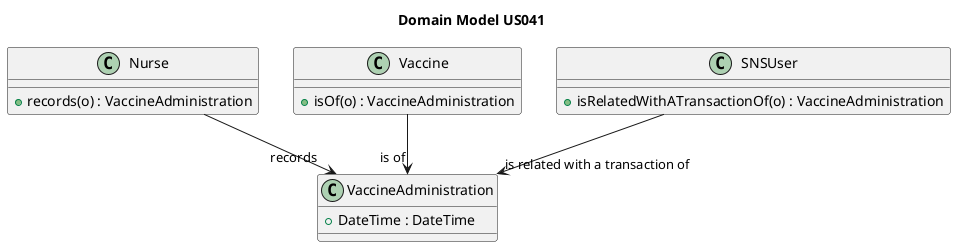 @startuml

title Domain Model US041

class Nurse {
  +records(o) : VaccineAdministration
}

class Vaccine {
  +isOf(o) : VaccineAdministration
}

class SNSUser {
  +isRelatedWithATransactionOf(o) : VaccineAdministration
}

class VaccineAdministration {
  +DateTime : DateTime
}

Nurse --> "records" VaccineAdministration
Vaccine --> "is of" VaccineAdministration
SNSUser --> "is related with a transaction of" VaccineAdministration

@enduml
